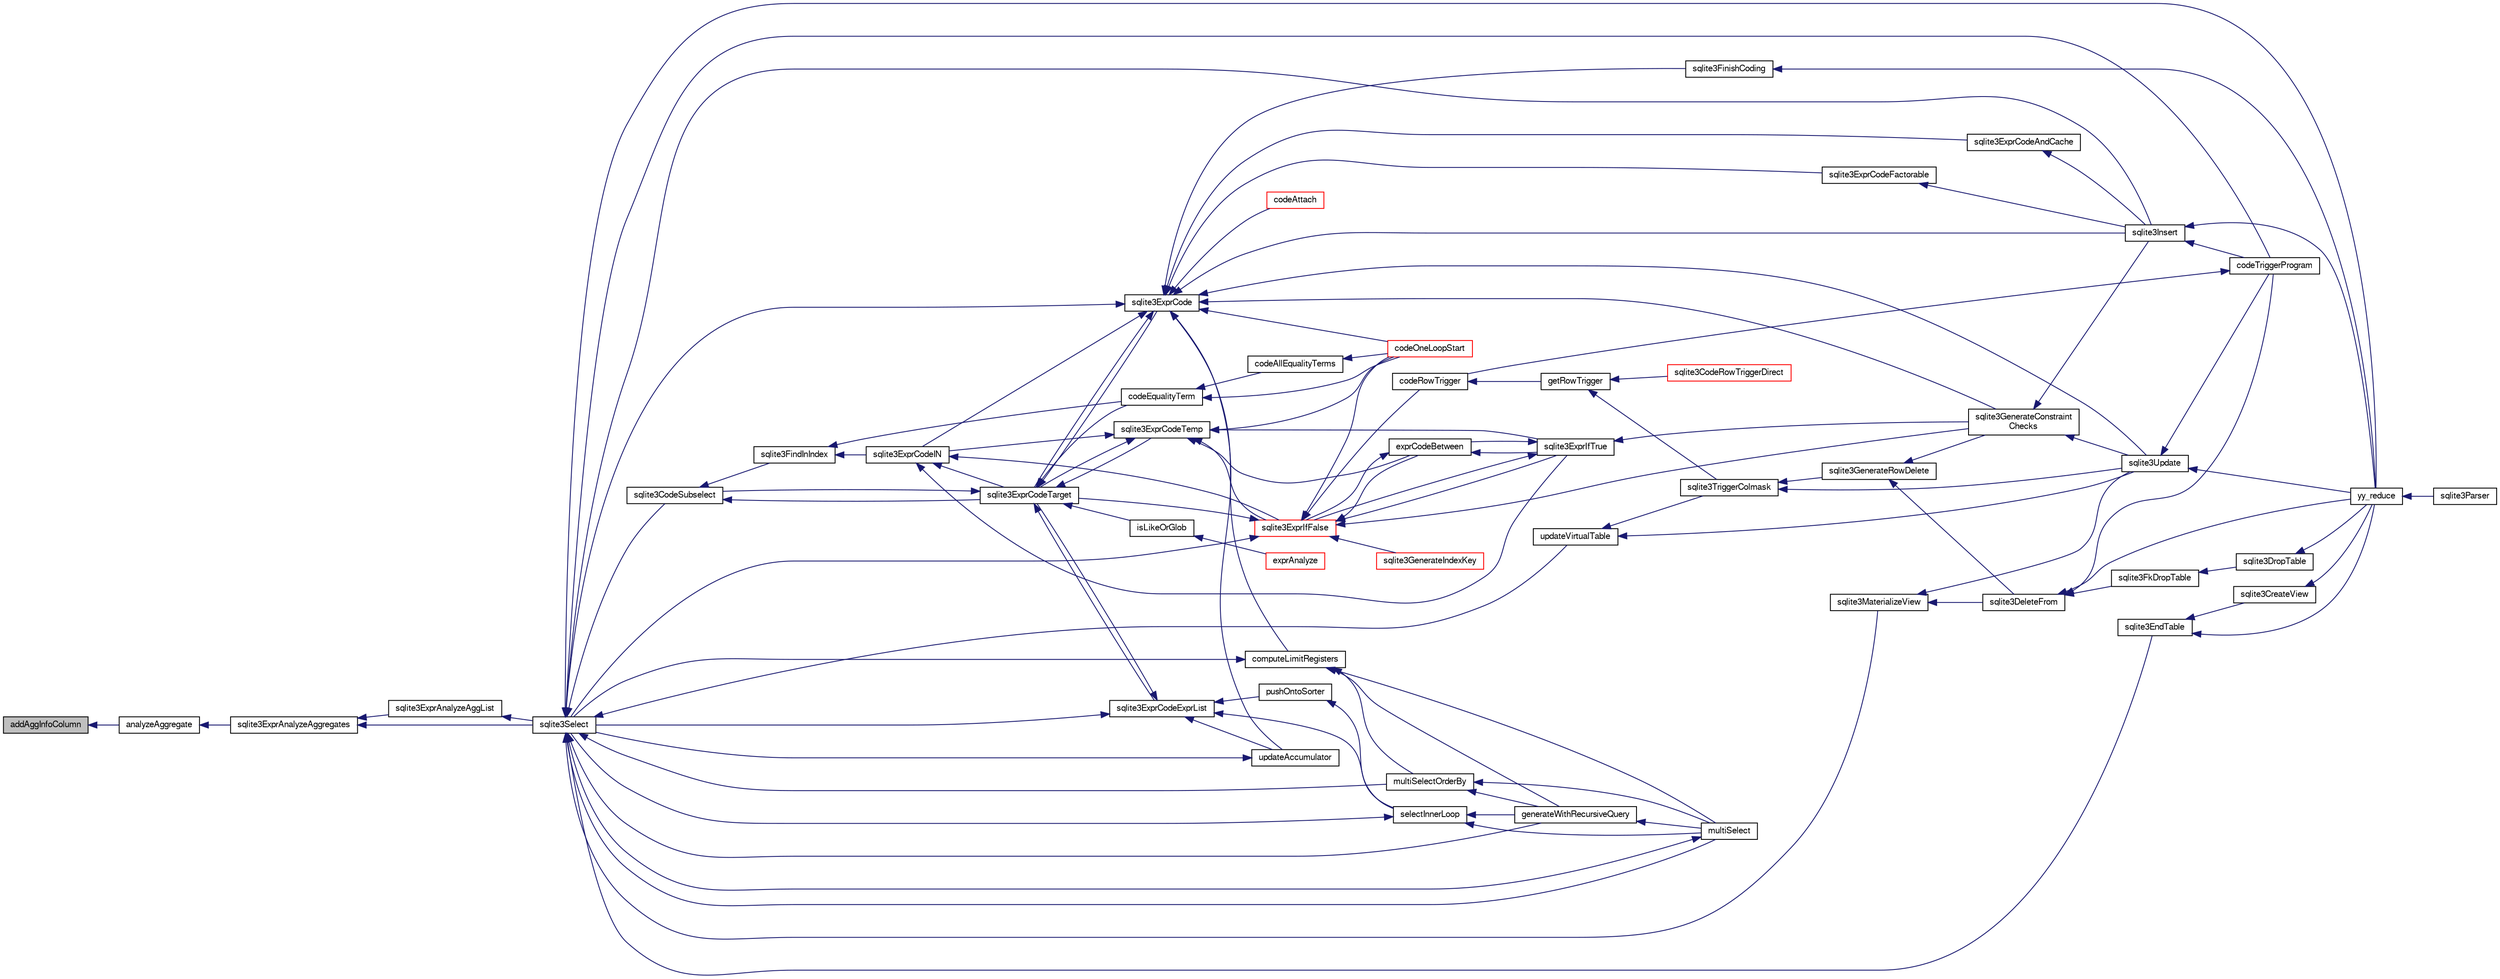 digraph "addAggInfoColumn"
{
  edge [fontname="FreeSans",fontsize="10",labelfontname="FreeSans",labelfontsize="10"];
  node [fontname="FreeSans",fontsize="10",shape=record];
  rankdir="LR";
  Node2167 [label="addAggInfoColumn",height=0.2,width=0.4,color="black", fillcolor="grey75", style="filled", fontcolor="black"];
  Node2167 -> Node2168 [dir="back",color="midnightblue",fontsize="10",style="solid",fontname="FreeSans"];
  Node2168 [label="analyzeAggregate",height=0.2,width=0.4,color="black", fillcolor="white", style="filled",URL="$sqlite3_8c.html#a6b02b8b5e691498db3c59afbf9322585"];
  Node2168 -> Node2169 [dir="back",color="midnightblue",fontsize="10",style="solid",fontname="FreeSans"];
  Node2169 [label="sqlite3ExprAnalyzeAggregates",height=0.2,width=0.4,color="black", fillcolor="white", style="filled",URL="$sqlite3_8c.html#a37993a67d19990d8bb9bd8bb93d3eee6"];
  Node2169 -> Node2170 [dir="back",color="midnightblue",fontsize="10",style="solid",fontname="FreeSans"];
  Node2170 [label="sqlite3ExprAnalyzeAggList",height=0.2,width=0.4,color="black", fillcolor="white", style="filled",URL="$sqlite3_8c.html#ad2faad4ff685aea8e3fbf839b8fb95a2"];
  Node2170 -> Node2171 [dir="back",color="midnightblue",fontsize="10",style="solid",fontname="FreeSans"];
  Node2171 [label="sqlite3Select",height=0.2,width=0.4,color="black", fillcolor="white", style="filled",URL="$sqlite3_8c.html#a2465ee8c956209ba4b272477b7c21a45"];
  Node2171 -> Node2172 [dir="back",color="midnightblue",fontsize="10",style="solid",fontname="FreeSans"];
  Node2172 [label="sqlite3CodeSubselect",height=0.2,width=0.4,color="black", fillcolor="white", style="filled",URL="$sqlite3_8c.html#aa69b46d2204a1d1b110107a1be12ee0c"];
  Node2172 -> Node2173 [dir="back",color="midnightblue",fontsize="10",style="solid",fontname="FreeSans"];
  Node2173 [label="sqlite3FindInIndex",height=0.2,width=0.4,color="black", fillcolor="white", style="filled",URL="$sqlite3_8c.html#af7d8c56ab0231f44bb5f87b3fafeffb2"];
  Node2173 -> Node2174 [dir="back",color="midnightblue",fontsize="10",style="solid",fontname="FreeSans"];
  Node2174 [label="sqlite3ExprCodeIN",height=0.2,width=0.4,color="black", fillcolor="white", style="filled",URL="$sqlite3_8c.html#ad9cf4f5b5ffb90c24a4a0900c8626193"];
  Node2174 -> Node2175 [dir="back",color="midnightblue",fontsize="10",style="solid",fontname="FreeSans"];
  Node2175 [label="sqlite3ExprCodeTarget",height=0.2,width=0.4,color="black", fillcolor="white", style="filled",URL="$sqlite3_8c.html#a4f308397a0a3ed299ed31aaa1ae2a293"];
  Node2175 -> Node2172 [dir="back",color="midnightblue",fontsize="10",style="solid",fontname="FreeSans"];
  Node2175 -> Node2176 [dir="back",color="midnightblue",fontsize="10",style="solid",fontname="FreeSans"];
  Node2176 [label="sqlite3ExprCodeTemp",height=0.2,width=0.4,color="black", fillcolor="white", style="filled",URL="$sqlite3_8c.html#a3bc5c1ccb3c5851847e2aeb4a84ae1fc"];
  Node2176 -> Node2174 [dir="back",color="midnightblue",fontsize="10",style="solid",fontname="FreeSans"];
  Node2176 -> Node2175 [dir="back",color="midnightblue",fontsize="10",style="solid",fontname="FreeSans"];
  Node2176 -> Node2177 [dir="back",color="midnightblue",fontsize="10",style="solid",fontname="FreeSans"];
  Node2177 [label="exprCodeBetween",height=0.2,width=0.4,color="black", fillcolor="white", style="filled",URL="$sqlite3_8c.html#abd053493214542bca8f406f42145d173"];
  Node2177 -> Node2178 [dir="back",color="midnightblue",fontsize="10",style="solid",fontname="FreeSans"];
  Node2178 [label="sqlite3ExprIfTrue",height=0.2,width=0.4,color="black", fillcolor="white", style="filled",URL="$sqlite3_8c.html#ad93a55237c23e1b743ab1f59df1a1444"];
  Node2178 -> Node2177 [dir="back",color="midnightblue",fontsize="10",style="solid",fontname="FreeSans"];
  Node2178 -> Node2179 [dir="back",color="midnightblue",fontsize="10",style="solid",fontname="FreeSans"];
  Node2179 [label="sqlite3ExprIfFalse",height=0.2,width=0.4,color="red", fillcolor="white", style="filled",URL="$sqlite3_8c.html#af97ecccb5d56e321e118414b08f65b71"];
  Node2179 -> Node2175 [dir="back",color="midnightblue",fontsize="10",style="solid",fontname="FreeSans"];
  Node2179 -> Node2177 [dir="back",color="midnightblue",fontsize="10",style="solid",fontname="FreeSans"];
  Node2179 -> Node2178 [dir="back",color="midnightblue",fontsize="10",style="solid",fontname="FreeSans"];
  Node2179 -> Node2180 [dir="back",color="midnightblue",fontsize="10",style="solid",fontname="FreeSans"];
  Node2180 [label="sqlite3GenerateIndexKey",height=0.2,width=0.4,color="red", fillcolor="white", style="filled",URL="$sqlite3_8c.html#ab85ac93d5c5e6760f45f07897be7f272"];
  Node2179 -> Node2206 [dir="back",color="midnightblue",fontsize="10",style="solid",fontname="FreeSans"];
  Node2206 [label="sqlite3GenerateConstraint\lChecks",height=0.2,width=0.4,color="black", fillcolor="white", style="filled",URL="$sqlite3_8c.html#aef639c1e6a0c0a67ca6e7690ad931bd2"];
  Node2206 -> Node2204 [dir="back",color="midnightblue",fontsize="10",style="solid",fontname="FreeSans"];
  Node2204 [label="sqlite3Insert",height=0.2,width=0.4,color="black", fillcolor="white", style="filled",URL="$sqlite3_8c.html#a5b17c9c2000bae6bdff8e6be48d7dc2b"];
  Node2204 -> Node2197 [dir="back",color="midnightblue",fontsize="10",style="solid",fontname="FreeSans"];
  Node2197 [label="codeTriggerProgram",height=0.2,width=0.4,color="black", fillcolor="white", style="filled",URL="$sqlite3_8c.html#a120801f59d9281d201d2ff4b2606836e"];
  Node2197 -> Node2198 [dir="back",color="midnightblue",fontsize="10",style="solid",fontname="FreeSans"];
  Node2198 [label="codeRowTrigger",height=0.2,width=0.4,color="black", fillcolor="white", style="filled",URL="$sqlite3_8c.html#a463cea5aaaf388b560b206570a0022fc"];
  Node2198 -> Node2199 [dir="back",color="midnightblue",fontsize="10",style="solid",fontname="FreeSans"];
  Node2199 [label="getRowTrigger",height=0.2,width=0.4,color="black", fillcolor="white", style="filled",URL="$sqlite3_8c.html#a69626ef20b540d1a2b19cf56f3f45689"];
  Node2199 -> Node2200 [dir="back",color="midnightblue",fontsize="10",style="solid",fontname="FreeSans"];
  Node2200 [label="sqlite3CodeRowTriggerDirect",height=0.2,width=0.4,color="red", fillcolor="white", style="filled",URL="$sqlite3_8c.html#ad92829f9001bcf89a0299dad5a48acd4"];
  Node2199 -> Node2205 [dir="back",color="midnightblue",fontsize="10",style="solid",fontname="FreeSans"];
  Node2205 [label="sqlite3TriggerColmask",height=0.2,width=0.4,color="black", fillcolor="white", style="filled",URL="$sqlite3_8c.html#acace8e99e37ae5e84ea03c65e820c540"];
  Node2205 -> Node2193 [dir="back",color="midnightblue",fontsize="10",style="solid",fontname="FreeSans"];
  Node2193 [label="sqlite3GenerateRowDelete",height=0.2,width=0.4,color="black", fillcolor="white", style="filled",URL="$sqlite3_8c.html#a2c76cbf3027fc18fdbb8cb4cd96b77d9"];
  Node2193 -> Node2194 [dir="back",color="midnightblue",fontsize="10",style="solid",fontname="FreeSans"];
  Node2194 [label="sqlite3DeleteFrom",height=0.2,width=0.4,color="black", fillcolor="white", style="filled",URL="$sqlite3_8c.html#ab9b4b45349188b49eabb23f94608a091"];
  Node2194 -> Node2195 [dir="back",color="midnightblue",fontsize="10",style="solid",fontname="FreeSans"];
  Node2195 [label="sqlite3FkDropTable",height=0.2,width=0.4,color="black", fillcolor="white", style="filled",URL="$sqlite3_8c.html#a1218c6fc74e89152ceaa4760e82f5ef9"];
  Node2195 -> Node2196 [dir="back",color="midnightblue",fontsize="10",style="solid",fontname="FreeSans"];
  Node2196 [label="sqlite3DropTable",height=0.2,width=0.4,color="black", fillcolor="white", style="filled",URL="$sqlite3_8c.html#a5534f77364b5568783c0e50db3c9defb"];
  Node2196 -> Node2184 [dir="back",color="midnightblue",fontsize="10",style="solid",fontname="FreeSans"];
  Node2184 [label="yy_reduce",height=0.2,width=0.4,color="black", fillcolor="white", style="filled",URL="$sqlite3_8c.html#a7c419a9b25711c666a9a2449ef377f14"];
  Node2184 -> Node2185 [dir="back",color="midnightblue",fontsize="10",style="solid",fontname="FreeSans"];
  Node2185 [label="sqlite3Parser",height=0.2,width=0.4,color="black", fillcolor="white", style="filled",URL="$sqlite3_8c.html#a0327d71a5fabe0b6a343d78a2602e72a"];
  Node2194 -> Node2197 [dir="back",color="midnightblue",fontsize="10",style="solid",fontname="FreeSans"];
  Node2194 -> Node2184 [dir="back",color="midnightblue",fontsize="10",style="solid",fontname="FreeSans"];
  Node2193 -> Node2206 [dir="back",color="midnightblue",fontsize="10",style="solid",fontname="FreeSans"];
  Node2205 -> Node2202 [dir="back",color="midnightblue",fontsize="10",style="solid",fontname="FreeSans"];
  Node2202 [label="sqlite3Update",height=0.2,width=0.4,color="black", fillcolor="white", style="filled",URL="$sqlite3_8c.html#ac5aa67c46e8cc8174566fabe6809fafa"];
  Node2202 -> Node2197 [dir="back",color="midnightblue",fontsize="10",style="solid",fontname="FreeSans"];
  Node2202 -> Node2184 [dir="back",color="midnightblue",fontsize="10",style="solid",fontname="FreeSans"];
  Node2204 -> Node2184 [dir="back",color="midnightblue",fontsize="10",style="solid",fontname="FreeSans"];
  Node2206 -> Node2202 [dir="back",color="midnightblue",fontsize="10",style="solid",fontname="FreeSans"];
  Node2179 -> Node2171 [dir="back",color="midnightblue",fontsize="10",style="solid",fontname="FreeSans"];
  Node2179 -> Node2198 [dir="back",color="midnightblue",fontsize="10",style="solid",fontname="FreeSans"];
  Node2179 -> Node2212 [dir="back",color="midnightblue",fontsize="10",style="solid",fontname="FreeSans"];
  Node2212 [label="codeOneLoopStart",height=0.2,width=0.4,color="red", fillcolor="white", style="filled",URL="$sqlite3_8c.html#aa868875120b151c169cc79139ed6e008"];
  Node2178 -> Node2206 [dir="back",color="midnightblue",fontsize="10",style="solid",fontname="FreeSans"];
  Node2177 -> Node2179 [dir="back",color="midnightblue",fontsize="10",style="solid",fontname="FreeSans"];
  Node2176 -> Node2178 [dir="back",color="midnightblue",fontsize="10",style="solid",fontname="FreeSans"];
  Node2176 -> Node2179 [dir="back",color="midnightblue",fontsize="10",style="solid",fontname="FreeSans"];
  Node2176 -> Node2212 [dir="back",color="midnightblue",fontsize="10",style="solid",fontname="FreeSans"];
  Node2175 -> Node2213 [dir="back",color="midnightblue",fontsize="10",style="solid",fontname="FreeSans"];
  Node2213 [label="sqlite3ExprCode",height=0.2,width=0.4,color="black", fillcolor="white", style="filled",URL="$sqlite3_8c.html#a75f270fb0b111b86924cca4ea507b417"];
  Node2213 -> Node2174 [dir="back",color="midnightblue",fontsize="10",style="solid",fontname="FreeSans"];
  Node2213 -> Node2175 [dir="back",color="midnightblue",fontsize="10",style="solid",fontname="FreeSans"];
  Node2213 -> Node2214 [dir="back",color="midnightblue",fontsize="10",style="solid",fontname="FreeSans"];
  Node2214 [label="sqlite3ExprCodeFactorable",height=0.2,width=0.4,color="black", fillcolor="white", style="filled",URL="$sqlite3_8c.html#a843f7fd58eec5a683c1fd8435fcd1e84"];
  Node2214 -> Node2204 [dir="back",color="midnightblue",fontsize="10",style="solid",fontname="FreeSans"];
  Node2213 -> Node2215 [dir="back",color="midnightblue",fontsize="10",style="solid",fontname="FreeSans"];
  Node2215 [label="sqlite3ExprCodeAndCache",height=0.2,width=0.4,color="black", fillcolor="white", style="filled",URL="$sqlite3_8c.html#ae3e46527d9b7fc9cb9236d21a5e6b1d8"];
  Node2215 -> Node2204 [dir="back",color="midnightblue",fontsize="10",style="solid",fontname="FreeSans"];
  Node2213 -> Node2216 [dir="back",color="midnightblue",fontsize="10",style="solid",fontname="FreeSans"];
  Node2216 [label="codeAttach",height=0.2,width=0.4,color="red", fillcolor="white", style="filled",URL="$sqlite3_8c.html#ade4e9e30d828a19c191fdcb098676d5b"];
  Node2213 -> Node2219 [dir="back",color="midnightblue",fontsize="10",style="solid",fontname="FreeSans"];
  Node2219 [label="sqlite3FinishCoding",height=0.2,width=0.4,color="black", fillcolor="white", style="filled",URL="$sqlite3_8c.html#a651bc5b446c276c092705856d995b278"];
  Node2219 -> Node2184 [dir="back",color="midnightblue",fontsize="10",style="solid",fontname="FreeSans"];
  Node2213 -> Node2204 [dir="back",color="midnightblue",fontsize="10",style="solid",fontname="FreeSans"];
  Node2213 -> Node2206 [dir="back",color="midnightblue",fontsize="10",style="solid",fontname="FreeSans"];
  Node2213 -> Node2220 [dir="back",color="midnightblue",fontsize="10",style="solid",fontname="FreeSans"];
  Node2220 [label="computeLimitRegisters",height=0.2,width=0.4,color="black", fillcolor="white", style="filled",URL="$sqlite3_8c.html#ae9d37055e4905929b6f6cda5461e2f37"];
  Node2220 -> Node2221 [dir="back",color="midnightblue",fontsize="10",style="solid",fontname="FreeSans"];
  Node2221 [label="generateWithRecursiveQuery",height=0.2,width=0.4,color="black", fillcolor="white", style="filled",URL="$sqlite3_8c.html#ade2c3663fa9c3b9676507984b9483942"];
  Node2221 -> Node2222 [dir="back",color="midnightblue",fontsize="10",style="solid",fontname="FreeSans"];
  Node2222 [label="multiSelect",height=0.2,width=0.4,color="black", fillcolor="white", style="filled",URL="$sqlite3_8c.html#a6456c61f3d9b2389738753cedfa24fa7"];
  Node2222 -> Node2171 [dir="back",color="midnightblue",fontsize="10",style="solid",fontname="FreeSans"];
  Node2220 -> Node2222 [dir="back",color="midnightblue",fontsize="10",style="solid",fontname="FreeSans"];
  Node2220 -> Node2223 [dir="back",color="midnightblue",fontsize="10",style="solid",fontname="FreeSans"];
  Node2223 [label="multiSelectOrderBy",height=0.2,width=0.4,color="black", fillcolor="white", style="filled",URL="$sqlite3_8c.html#afcdb8488c6f4dfdadaf9f04bca35b808"];
  Node2223 -> Node2221 [dir="back",color="midnightblue",fontsize="10",style="solid",fontname="FreeSans"];
  Node2223 -> Node2222 [dir="back",color="midnightblue",fontsize="10",style="solid",fontname="FreeSans"];
  Node2220 -> Node2171 [dir="back",color="midnightblue",fontsize="10",style="solid",fontname="FreeSans"];
  Node2213 -> Node2224 [dir="back",color="midnightblue",fontsize="10",style="solid",fontname="FreeSans"];
  Node2224 [label="updateAccumulator",height=0.2,width=0.4,color="black", fillcolor="white", style="filled",URL="$sqlite3_8c.html#a1681660dd3ecd50c8727d6e56a537bd9"];
  Node2224 -> Node2171 [dir="back",color="midnightblue",fontsize="10",style="solid",fontname="FreeSans"];
  Node2213 -> Node2171 [dir="back",color="midnightblue",fontsize="10",style="solid",fontname="FreeSans"];
  Node2213 -> Node2202 [dir="back",color="midnightblue",fontsize="10",style="solid",fontname="FreeSans"];
  Node2213 -> Node2212 [dir="back",color="midnightblue",fontsize="10",style="solid",fontname="FreeSans"];
  Node2175 -> Node2225 [dir="back",color="midnightblue",fontsize="10",style="solid",fontname="FreeSans"];
  Node2225 [label="sqlite3ExprCodeExprList",height=0.2,width=0.4,color="black", fillcolor="white", style="filled",URL="$sqlite3_8c.html#a05b2b3dc3de7565de24eb3a2ff4e9566"];
  Node2225 -> Node2175 [dir="back",color="midnightblue",fontsize="10",style="solid",fontname="FreeSans"];
  Node2225 -> Node2226 [dir="back",color="midnightblue",fontsize="10",style="solid",fontname="FreeSans"];
  Node2226 [label="pushOntoSorter",height=0.2,width=0.4,color="black", fillcolor="white", style="filled",URL="$sqlite3_8c.html#a4555397beb584a386e7739cf022a6651"];
  Node2226 -> Node2227 [dir="back",color="midnightblue",fontsize="10",style="solid",fontname="FreeSans"];
  Node2227 [label="selectInnerLoop",height=0.2,width=0.4,color="black", fillcolor="white", style="filled",URL="$sqlite3_8c.html#ababe0933661ebe67eb0e6074bb1fd411"];
  Node2227 -> Node2221 [dir="back",color="midnightblue",fontsize="10",style="solid",fontname="FreeSans"];
  Node2227 -> Node2222 [dir="back",color="midnightblue",fontsize="10",style="solid",fontname="FreeSans"];
  Node2227 -> Node2171 [dir="back",color="midnightblue",fontsize="10",style="solid",fontname="FreeSans"];
  Node2225 -> Node2227 [dir="back",color="midnightblue",fontsize="10",style="solid",fontname="FreeSans"];
  Node2225 -> Node2224 [dir="back",color="midnightblue",fontsize="10",style="solid",fontname="FreeSans"];
  Node2225 -> Node2171 [dir="back",color="midnightblue",fontsize="10",style="solid",fontname="FreeSans"];
  Node2175 -> Node2228 [dir="back",color="midnightblue",fontsize="10",style="solid",fontname="FreeSans"];
  Node2228 [label="isLikeOrGlob",height=0.2,width=0.4,color="black", fillcolor="white", style="filled",URL="$sqlite3_8c.html#a6c38e495198bf8976f68d1a6ebd74a50"];
  Node2228 -> Node2229 [dir="back",color="midnightblue",fontsize="10",style="solid",fontname="FreeSans"];
  Node2229 [label="exprAnalyze",height=0.2,width=0.4,color="red", fillcolor="white", style="filled",URL="$sqlite3_8c.html#acb10e48c9a4184a4edd9bfd5b14ad0b7"];
  Node2175 -> Node2237 [dir="back",color="midnightblue",fontsize="10",style="solid",fontname="FreeSans"];
  Node2237 [label="codeEqualityTerm",height=0.2,width=0.4,color="black", fillcolor="white", style="filled",URL="$sqlite3_8c.html#ad88a57073f031452c9843e97f15acc47"];
  Node2237 -> Node2238 [dir="back",color="midnightblue",fontsize="10",style="solid",fontname="FreeSans"];
  Node2238 [label="codeAllEqualityTerms",height=0.2,width=0.4,color="black", fillcolor="white", style="filled",URL="$sqlite3_8c.html#a3095598b812500a4efe41bf17cd49381"];
  Node2238 -> Node2212 [dir="back",color="midnightblue",fontsize="10",style="solid",fontname="FreeSans"];
  Node2237 -> Node2212 [dir="back",color="midnightblue",fontsize="10",style="solid",fontname="FreeSans"];
  Node2174 -> Node2178 [dir="back",color="midnightblue",fontsize="10",style="solid",fontname="FreeSans"];
  Node2174 -> Node2179 [dir="back",color="midnightblue",fontsize="10",style="solid",fontname="FreeSans"];
  Node2173 -> Node2237 [dir="back",color="midnightblue",fontsize="10",style="solid",fontname="FreeSans"];
  Node2172 -> Node2175 [dir="back",color="midnightblue",fontsize="10",style="solid",fontname="FreeSans"];
  Node2171 -> Node2187 [dir="back",color="midnightblue",fontsize="10",style="solid",fontname="FreeSans"];
  Node2187 [label="sqlite3EndTable",height=0.2,width=0.4,color="black", fillcolor="white", style="filled",URL="$sqlite3_8c.html#a7b5f2c66c0f0b6f819d970ca389768b0"];
  Node2187 -> Node2188 [dir="back",color="midnightblue",fontsize="10",style="solid",fontname="FreeSans"];
  Node2188 [label="sqlite3CreateView",height=0.2,width=0.4,color="black", fillcolor="white", style="filled",URL="$sqlite3_8c.html#a9d85cb00ff71dee5cd9a019503a6982e"];
  Node2188 -> Node2184 [dir="back",color="midnightblue",fontsize="10",style="solid",fontname="FreeSans"];
  Node2187 -> Node2184 [dir="back",color="midnightblue",fontsize="10",style="solid",fontname="FreeSans"];
  Node2171 -> Node2239 [dir="back",color="midnightblue",fontsize="10",style="solid",fontname="FreeSans"];
  Node2239 [label="sqlite3MaterializeView",height=0.2,width=0.4,color="black", fillcolor="white", style="filled",URL="$sqlite3_8c.html#a4557984b0b75f998fb0c3f231c9b1def"];
  Node2239 -> Node2194 [dir="back",color="midnightblue",fontsize="10",style="solid",fontname="FreeSans"];
  Node2239 -> Node2202 [dir="back",color="midnightblue",fontsize="10",style="solid",fontname="FreeSans"];
  Node2171 -> Node2204 [dir="back",color="midnightblue",fontsize="10",style="solid",fontname="FreeSans"];
  Node2171 -> Node2221 [dir="back",color="midnightblue",fontsize="10",style="solid",fontname="FreeSans"];
  Node2171 -> Node2222 [dir="back",color="midnightblue",fontsize="10",style="solid",fontname="FreeSans"];
  Node2171 -> Node2223 [dir="back",color="midnightblue",fontsize="10",style="solid",fontname="FreeSans"];
  Node2171 -> Node2197 [dir="back",color="midnightblue",fontsize="10",style="solid",fontname="FreeSans"];
  Node2171 -> Node2240 [dir="back",color="midnightblue",fontsize="10",style="solid",fontname="FreeSans"];
  Node2240 [label="updateVirtualTable",height=0.2,width=0.4,color="black", fillcolor="white", style="filled",URL="$sqlite3_8c.html#a740220531db9293c39a2cdd7da3f74e1"];
  Node2240 -> Node2205 [dir="back",color="midnightblue",fontsize="10",style="solid",fontname="FreeSans"];
  Node2240 -> Node2202 [dir="back",color="midnightblue",fontsize="10",style="solid",fontname="FreeSans"];
  Node2171 -> Node2184 [dir="back",color="midnightblue",fontsize="10",style="solid",fontname="FreeSans"];
  Node2169 -> Node2171 [dir="back",color="midnightblue",fontsize="10",style="solid",fontname="FreeSans"];
}

